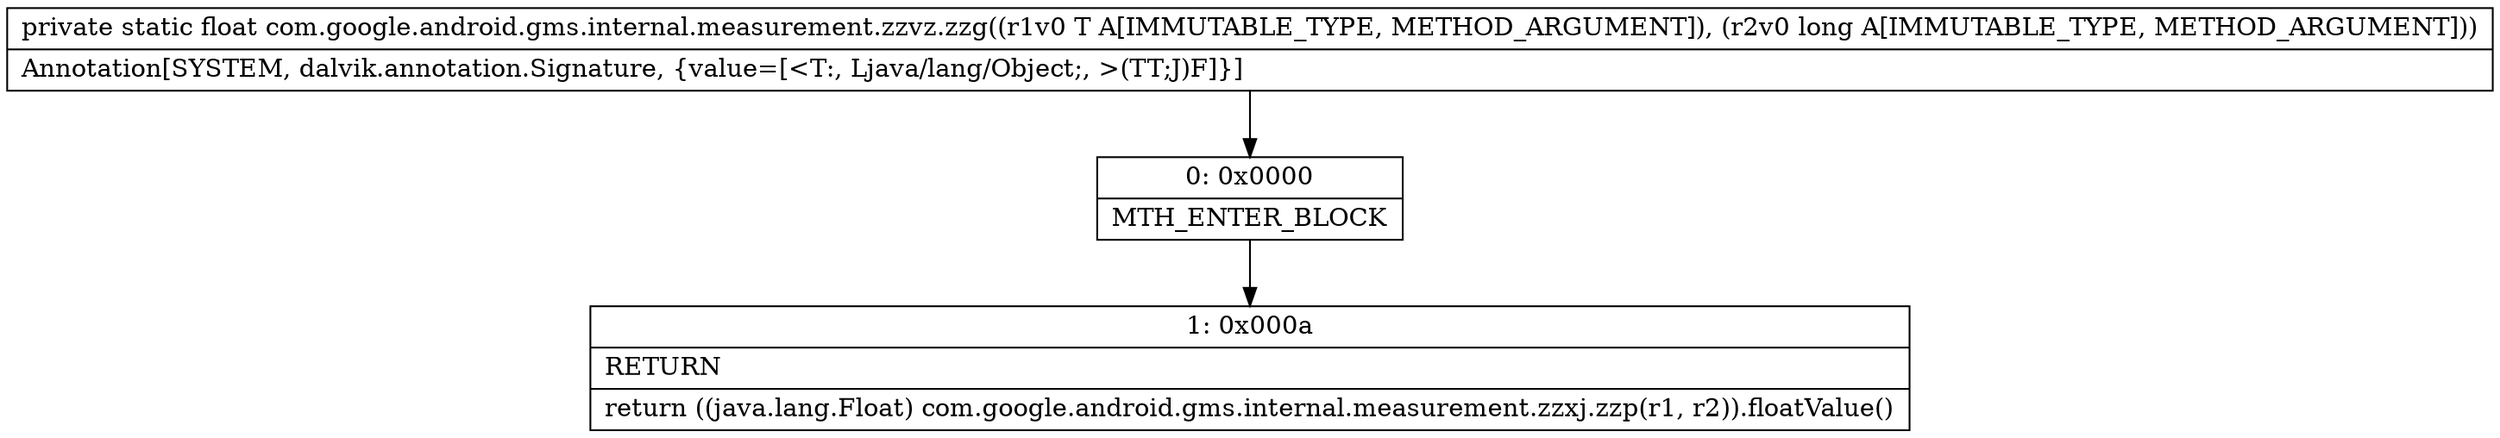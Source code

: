 digraph "CFG forcom.google.android.gms.internal.measurement.zzvz.zzg(Ljava\/lang\/Object;J)F" {
Node_0 [shape=record,label="{0\:\ 0x0000|MTH_ENTER_BLOCK\l}"];
Node_1 [shape=record,label="{1\:\ 0x000a|RETURN\l|return ((java.lang.Float) com.google.android.gms.internal.measurement.zzxj.zzp(r1, r2)).floatValue()\l}"];
MethodNode[shape=record,label="{private static float com.google.android.gms.internal.measurement.zzvz.zzg((r1v0 T A[IMMUTABLE_TYPE, METHOD_ARGUMENT]), (r2v0 long A[IMMUTABLE_TYPE, METHOD_ARGUMENT]))  | Annotation[SYSTEM, dalvik.annotation.Signature, \{value=[\<T:, Ljava\/lang\/Object;, \>(TT;J)F]\}]\l}"];
MethodNode -> Node_0;
Node_0 -> Node_1;
}

